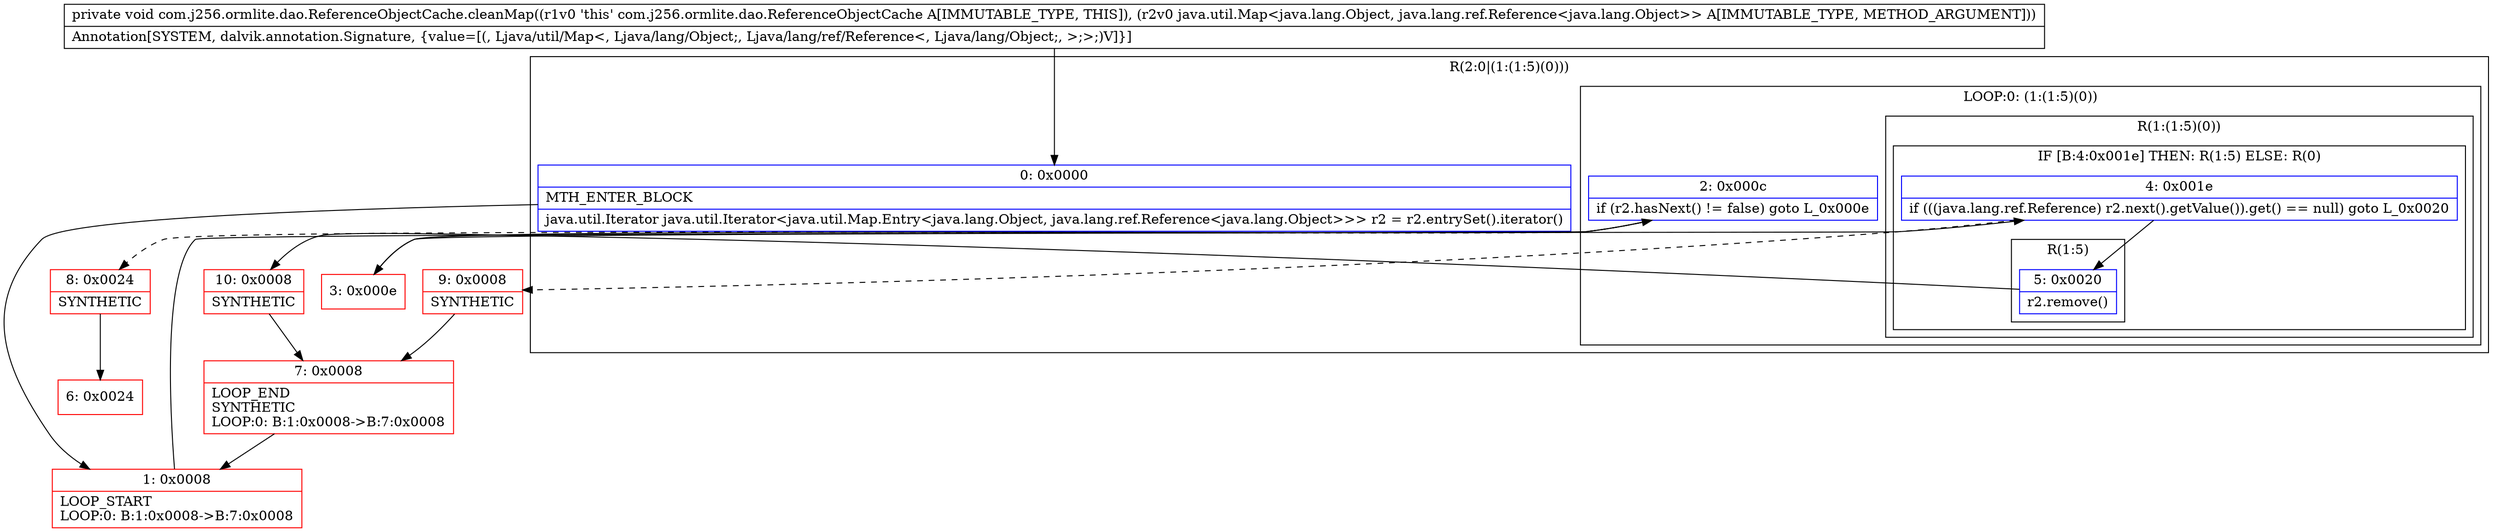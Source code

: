 digraph "CFG forcom.j256.ormlite.dao.ReferenceObjectCache.cleanMap(Ljava\/util\/Map;)V" {
subgraph cluster_Region_161412128 {
label = "R(2:0|(1:(1:5)(0)))";
node [shape=record,color=blue];
Node_0 [shape=record,label="{0\:\ 0x0000|MTH_ENTER_BLOCK\l|java.util.Iterator java.util.Iterator\<java.util.Map.Entry\<java.lang.Object, java.lang.ref.Reference\<java.lang.Object\>\>\> r2 = r2.entrySet().iterator()\l}"];
subgraph cluster_LoopRegion_226516415 {
label = "LOOP:0: (1:(1:5)(0))";
node [shape=record,color=blue];
Node_2 [shape=record,label="{2\:\ 0x000c|if (r2.hasNext() != false) goto L_0x000e\l}"];
subgraph cluster_Region_278099720 {
label = "R(1:(1:5)(0))";
node [shape=record,color=blue];
subgraph cluster_IfRegion_502986982 {
label = "IF [B:4:0x001e] THEN: R(1:5) ELSE: R(0)";
node [shape=record,color=blue];
Node_4 [shape=record,label="{4\:\ 0x001e|if (((java.lang.ref.Reference) r2.next().getValue()).get() == null) goto L_0x0020\l}"];
subgraph cluster_Region_1815611996 {
label = "R(1:5)";
node [shape=record,color=blue];
Node_5 [shape=record,label="{5\:\ 0x0020|r2.remove()\l}"];
}
subgraph cluster_Region_388390155 {
label = "R(0)";
node [shape=record,color=blue];
}
}
}
}
}
Node_1 [shape=record,color=red,label="{1\:\ 0x0008|LOOP_START\lLOOP:0: B:1:0x0008\-\>B:7:0x0008\l}"];
Node_3 [shape=record,color=red,label="{3\:\ 0x000e}"];
Node_6 [shape=record,color=red,label="{6\:\ 0x0024}"];
Node_7 [shape=record,color=red,label="{7\:\ 0x0008|LOOP_END\lSYNTHETIC\lLOOP:0: B:1:0x0008\-\>B:7:0x0008\l}"];
Node_8 [shape=record,color=red,label="{8\:\ 0x0024|SYNTHETIC\l}"];
Node_9 [shape=record,color=red,label="{9\:\ 0x0008|SYNTHETIC\l}"];
Node_10 [shape=record,color=red,label="{10\:\ 0x0008|SYNTHETIC\l}"];
MethodNode[shape=record,label="{private void com.j256.ormlite.dao.ReferenceObjectCache.cleanMap((r1v0 'this' com.j256.ormlite.dao.ReferenceObjectCache A[IMMUTABLE_TYPE, THIS]), (r2v0 java.util.Map\<java.lang.Object, java.lang.ref.Reference\<java.lang.Object\>\> A[IMMUTABLE_TYPE, METHOD_ARGUMENT]))  | Annotation[SYSTEM, dalvik.annotation.Signature, \{value=[(, Ljava\/util\/Map\<, Ljava\/lang\/Object;, Ljava\/lang\/ref\/Reference\<, Ljava\/lang\/Object;, \>;\>;)V]\}]\l}"];
MethodNode -> Node_0;
Node_0 -> Node_1;
Node_2 -> Node_3;
Node_2 -> Node_8[style=dashed];
Node_4 -> Node_5;
Node_4 -> Node_9[style=dashed];
Node_5 -> Node_10;
Node_1 -> Node_2;
Node_3 -> Node_4;
Node_7 -> Node_1;
Node_8 -> Node_6;
Node_9 -> Node_7;
Node_10 -> Node_7;
}

